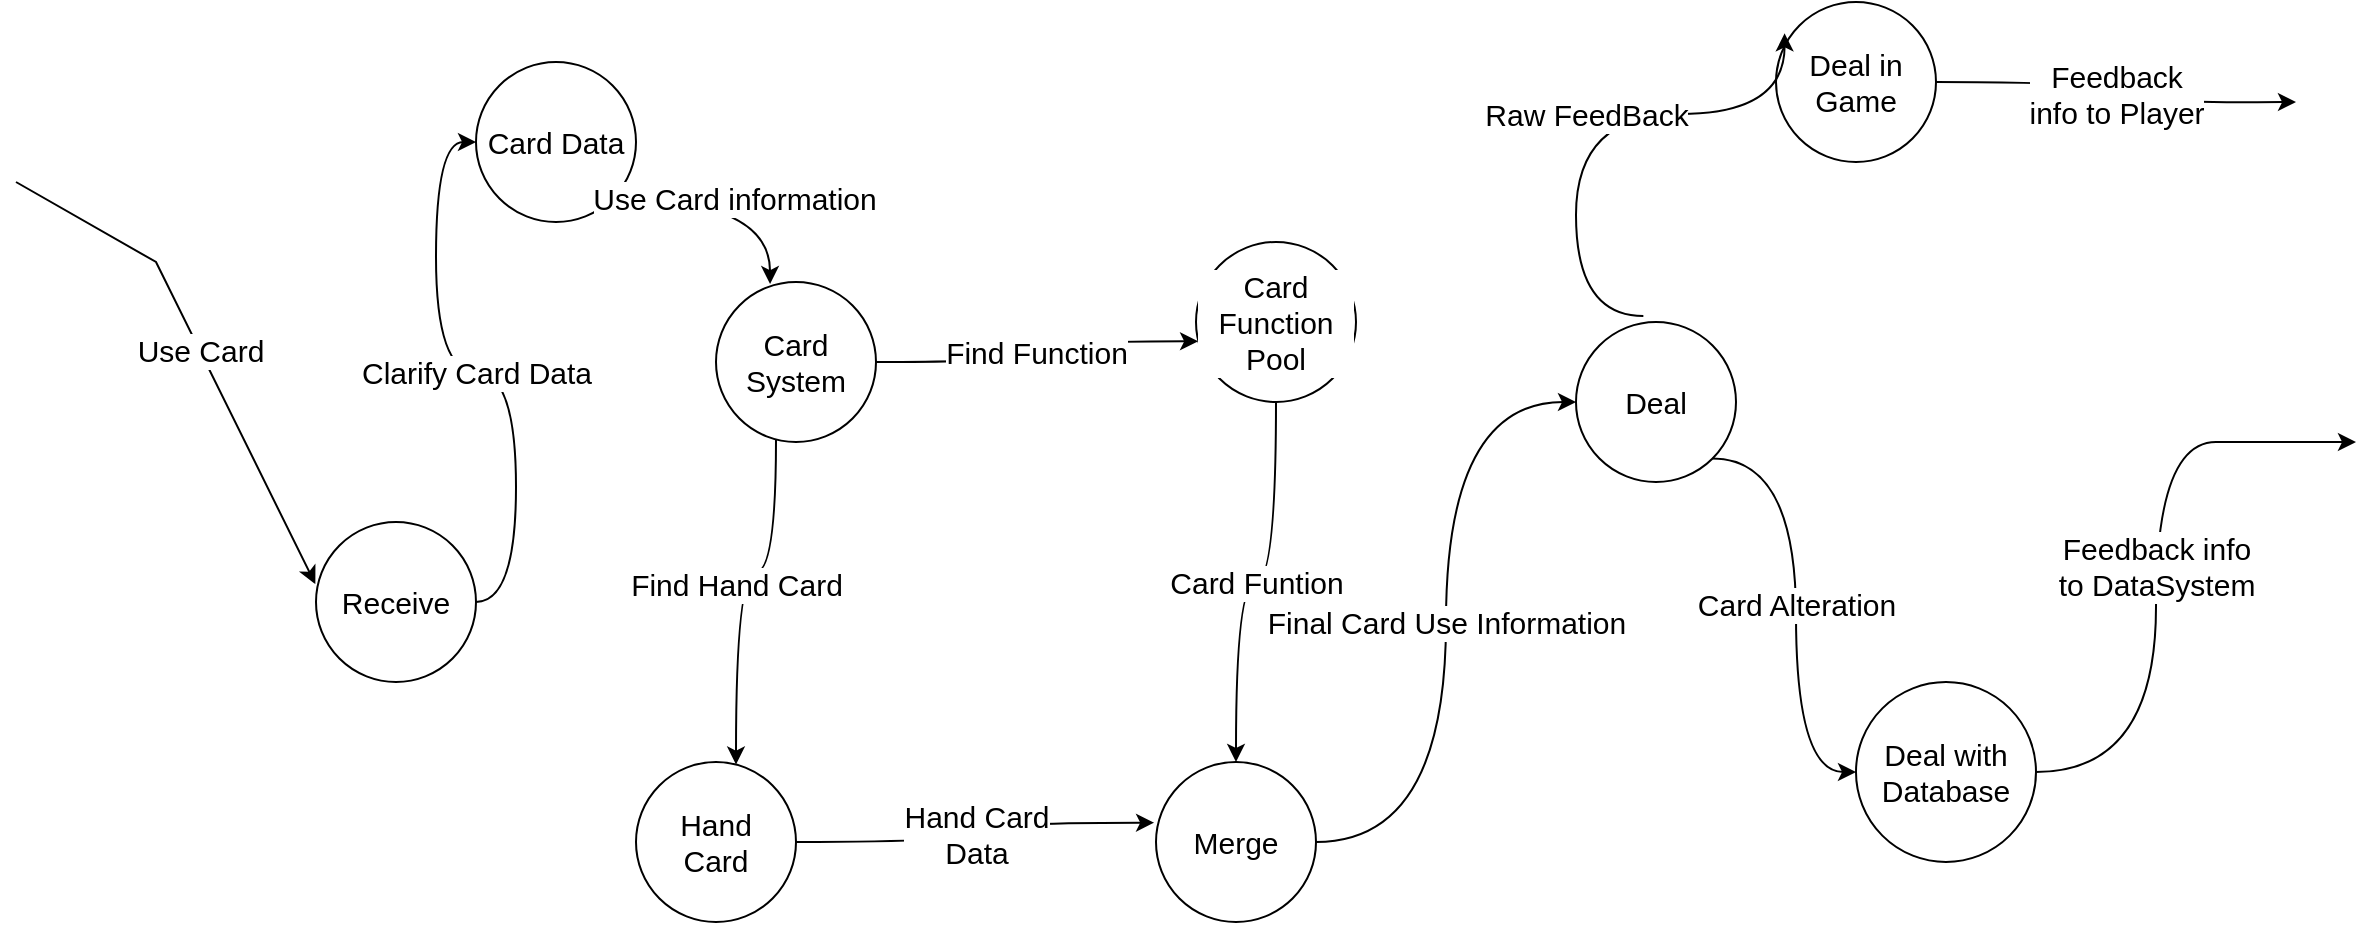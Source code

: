 <mxfile version="24.8.6">
  <diagram name="第 1 页" id="xAYFOKrb2QmvivIo7eho">
    <mxGraphModel dx="1866" dy="1182" grid="1" gridSize="10" guides="1" tooltips="1" connect="1" arrows="1" fold="1" page="1" pageScale="1" pageWidth="1390" pageHeight="980" math="0" shadow="0">
      <root>
        <mxCell id="0" />
        <mxCell id="1" parent="0" />
        <mxCell id="BTzateQKtIyurhF0B4lp-12" value="Clarify Card Data" style="edgeStyle=orthogonalEdgeStyle;rounded=0;orthogonalLoop=1;jettySize=auto;html=1;exitX=1;exitY=0.5;exitDx=0;exitDy=0;entryX=0;entryY=0.5;entryDx=0;entryDy=0;curved=1;fontSize=15;" edge="1" parent="1" source="BTzateQKtIyurhF0B4lp-1" target="BTzateQKtIyurhF0B4lp-6">
          <mxGeometry relative="1" as="geometry" />
        </mxCell>
        <mxCell id="BTzateQKtIyurhF0B4lp-1" value="Receive" style="ellipse;whiteSpace=wrap;html=1;aspect=fixed;fontSize=15;" vertex="1" parent="1">
          <mxGeometry x="250" y="410" width="80" height="80" as="geometry" />
        </mxCell>
        <mxCell id="BTzateQKtIyurhF0B4lp-2" value="Use Card" style="endArrow=classic;html=1;rounded=0;entryX=-0.004;entryY=0.388;entryDx=0;entryDy=0;entryPerimeter=0;fontSize=15;" edge="1" parent="1" target="BTzateQKtIyurhF0B4lp-1">
          <mxGeometry width="50" height="50" relative="1" as="geometry">
            <mxPoint x="100" y="240" as="sourcePoint" />
            <mxPoint x="120" y="150" as="targetPoint" />
            <Array as="points">
              <mxPoint x="170" y="280" />
            </Array>
          </mxGeometry>
        </mxCell>
        <mxCell id="BTzateQKtIyurhF0B4lp-6" value="Card Data" style="ellipse;whiteSpace=wrap;html=1;aspect=fixed;fontSize=15;" vertex="1" parent="1">
          <mxGeometry x="330" y="180" width="80" height="80" as="geometry" />
        </mxCell>
        <mxCell id="BTzateQKtIyurhF0B4lp-21" value="Find Hand Card" style="edgeStyle=orthogonalEdgeStyle;shape=connector;curved=1;rounded=0;orthogonalLoop=1;jettySize=auto;html=1;strokeColor=default;align=center;verticalAlign=middle;fontFamily=Helvetica;fontSize=15;fontColor=default;labelBackgroundColor=default;endArrow=classic;" edge="1" parent="1" source="BTzateQKtIyurhF0B4lp-13" target="BTzateQKtIyurhF0B4lp-16">
          <mxGeometry x="0.009" relative="1" as="geometry">
            <Array as="points">
              <mxPoint x="480" y="435" />
              <mxPoint x="460" y="435" />
            </Array>
            <mxPoint as="offset" />
          </mxGeometry>
        </mxCell>
        <mxCell id="BTzateQKtIyurhF0B4lp-13" value="Card System" style="ellipse;whiteSpace=wrap;html=1;aspect=fixed;fontSize=15;" vertex="1" parent="1">
          <mxGeometry x="450" y="290" width="80" height="80" as="geometry" />
        </mxCell>
        <mxCell id="BTzateQKtIyurhF0B4lp-15" value="Use Card information" style="endArrow=classic;html=1;rounded=0;strokeColor=default;align=center;verticalAlign=middle;fontFamily=Helvetica;fontSize=15;fontColor=default;labelBackgroundColor=default;edgeStyle=orthogonalEdgeStyle;curved=1;exitX=1;exitY=1;exitDx=0;exitDy=0;entryX=0.338;entryY=0.013;entryDx=0;entryDy=0;entryPerimeter=0;" edge="1" parent="1" source="BTzateQKtIyurhF0B4lp-6" target="BTzateQKtIyurhF0B4lp-13">
          <mxGeometry width="50" height="50" relative="1" as="geometry">
            <mxPoint x="440" y="260" as="sourcePoint" />
            <mxPoint x="490" y="210" as="targetPoint" />
          </mxGeometry>
        </mxCell>
        <mxCell id="BTzateQKtIyurhF0B4lp-16" value="&lt;div style=&quot;font-size: 15px;&quot;&gt;Hand&lt;/div&gt;Card" style="ellipse;whiteSpace=wrap;html=1;aspect=fixed;fontFamily=Helvetica;fontSize=15;fontColor=default;labelBackgroundColor=default;" vertex="1" parent="1">
          <mxGeometry x="410" y="530" width="80" height="80" as="geometry" />
        </mxCell>
        <mxCell id="BTzateQKtIyurhF0B4lp-25" value="Card Funtion" style="edgeStyle=orthogonalEdgeStyle;shape=connector;curved=1;rounded=0;orthogonalLoop=1;jettySize=auto;html=1;entryX=0.5;entryY=0;entryDx=0;entryDy=0;strokeColor=default;align=center;verticalAlign=middle;fontFamily=Helvetica;fontSize=15;fontColor=default;labelBackgroundColor=default;endArrow=classic;" edge="1" parent="1" source="BTzateQKtIyurhF0B4lp-17" target="BTzateQKtIyurhF0B4lp-22">
          <mxGeometry relative="1" as="geometry">
            <mxPoint x="780" y="420" as="targetPoint" />
          </mxGeometry>
        </mxCell>
        <mxCell id="BTzateQKtIyurhF0B4lp-17" value="Card Function&lt;div style=&quot;font-size: 15px;&quot;&gt;Pool&lt;/div&gt;" style="ellipse;whiteSpace=wrap;html=1;aspect=fixed;fontFamily=Helvetica;fontSize=15;fontColor=default;labelBackgroundColor=default;" vertex="1" parent="1">
          <mxGeometry x="690" y="270" width="80" height="80" as="geometry" />
        </mxCell>
        <mxCell id="BTzateQKtIyurhF0B4lp-20" value="Find Function" style="edgeStyle=orthogonalEdgeStyle;shape=connector;curved=1;rounded=0;orthogonalLoop=1;jettySize=auto;html=1;entryX=0.013;entryY=0.621;entryDx=0;entryDy=0;entryPerimeter=0;strokeColor=default;align=center;verticalAlign=middle;fontFamily=Helvetica;fontSize=15;fontColor=default;labelBackgroundColor=default;endArrow=classic;" edge="1" parent="1" source="BTzateQKtIyurhF0B4lp-13" target="BTzateQKtIyurhF0B4lp-17">
          <mxGeometry relative="1" as="geometry" />
        </mxCell>
        <mxCell id="BTzateQKtIyurhF0B4lp-28" value="Final Card Use Information" style="edgeStyle=orthogonalEdgeStyle;shape=connector;curved=1;rounded=0;orthogonalLoop=1;jettySize=auto;html=1;entryX=0;entryY=0.5;entryDx=0;entryDy=0;strokeColor=default;align=center;verticalAlign=middle;fontFamily=Helvetica;fontSize=15;fontColor=default;labelBackgroundColor=default;endArrow=classic;" edge="1" parent="1" source="BTzateQKtIyurhF0B4lp-22" target="BTzateQKtIyurhF0B4lp-26">
          <mxGeometry relative="1" as="geometry" />
        </mxCell>
        <mxCell id="BTzateQKtIyurhF0B4lp-38" style="edgeStyle=orthogonalEdgeStyle;shape=connector;curved=1;rounded=0;orthogonalLoop=1;jettySize=auto;html=1;exitX=0.5;exitY=0;exitDx=0;exitDy=0;strokeColor=default;align=center;verticalAlign=middle;fontFamily=Helvetica;fontSize=11;fontColor=default;labelBackgroundColor=default;endArrow=classic;" edge="1" parent="1" source="BTzateQKtIyurhF0B4lp-22">
          <mxGeometry relative="1" as="geometry">
            <mxPoint x="709.385" y="550.0" as="targetPoint" />
          </mxGeometry>
        </mxCell>
        <mxCell id="BTzateQKtIyurhF0B4lp-22" value="Merge" style="ellipse;whiteSpace=wrap;html=1;aspect=fixed;fontFamily=Helvetica;fontSize=15;fontColor=default;labelBackgroundColor=default;" vertex="1" parent="1">
          <mxGeometry x="670" y="530" width="80" height="80" as="geometry" />
        </mxCell>
        <mxCell id="BTzateQKtIyurhF0B4lp-23" value="Hand Card&lt;div style=&quot;font-size: 15px;&quot;&gt;Data&lt;/div&gt;" style="edgeStyle=orthogonalEdgeStyle;shape=connector;curved=1;rounded=0;orthogonalLoop=1;jettySize=auto;html=1;entryX=-0.012;entryY=0.379;entryDx=0;entryDy=0;entryPerimeter=0;strokeColor=default;align=center;verticalAlign=middle;fontFamily=Helvetica;fontSize=15;fontColor=default;labelBackgroundColor=default;endArrow=classic;" edge="1" parent="1" source="BTzateQKtIyurhF0B4lp-16" target="BTzateQKtIyurhF0B4lp-22">
          <mxGeometry relative="1" as="geometry" />
        </mxCell>
        <mxCell id="BTzateQKtIyurhF0B4lp-26" value="Deal" style="ellipse;whiteSpace=wrap;html=1;aspect=fixed;fontFamily=Helvetica;fontSize=15;fontColor=default;labelBackgroundColor=default;" vertex="1" parent="1">
          <mxGeometry x="880" y="310" width="80" height="80" as="geometry" />
        </mxCell>
        <mxCell id="BTzateQKtIyurhF0B4lp-29" value="Deal in&lt;div style=&quot;font-size: 15px;&quot;&gt;Game&lt;/div&gt;" style="ellipse;whiteSpace=wrap;html=1;aspect=fixed;fontFamily=Helvetica;fontSize=15;fontColor=default;labelBackgroundColor=default;" vertex="1" parent="1">
          <mxGeometry x="980" y="150" width="80" height="80" as="geometry" />
        </mxCell>
        <mxCell id="BTzateQKtIyurhF0B4lp-30" value="Deal with&lt;div style=&quot;font-size: 15px;&quot;&gt;Database&lt;/div&gt;" style="ellipse;whiteSpace=wrap;html=1;aspect=fixed;fontFamily=Helvetica;fontSize=15;fontColor=default;labelBackgroundColor=default;" vertex="1" parent="1">
          <mxGeometry x="1020" y="490" width="90" height="90" as="geometry" />
        </mxCell>
        <mxCell id="BTzateQKtIyurhF0B4lp-32" value="Raw FeedBack" style="endArrow=classic;html=1;rounded=0;strokeColor=default;align=center;verticalAlign=middle;fontFamily=Helvetica;fontSize=15;fontColor=default;labelBackgroundColor=default;edgeStyle=orthogonalEdgeStyle;curved=1;exitX=0.421;exitY=-0.037;exitDx=0;exitDy=0;exitPerimeter=0;entryX=0.054;entryY=0.196;entryDx=0;entryDy=0;entryPerimeter=0;" edge="1" parent="1" source="BTzateQKtIyurhF0B4lp-26" target="BTzateQKtIyurhF0B4lp-29">
          <mxGeometry width="50" height="50" relative="1" as="geometry">
            <mxPoint x="750" y="290" as="sourcePoint" />
            <mxPoint x="800" y="240" as="targetPoint" />
            <Array as="points">
              <mxPoint x="880" y="307" />
              <mxPoint x="880" y="206" />
            </Array>
          </mxGeometry>
        </mxCell>
        <mxCell id="BTzateQKtIyurhF0B4lp-34" value="Card Alteration" style="endArrow=classic;html=1;rounded=0;strokeColor=default;align=center;verticalAlign=middle;fontFamily=Helvetica;fontSize=15;fontColor=default;labelBackgroundColor=default;edgeStyle=orthogonalEdgeStyle;curved=1;exitX=1;exitY=1;exitDx=0;exitDy=0;entryX=0;entryY=0.5;entryDx=0;entryDy=0;" edge="1" parent="1" source="BTzateQKtIyurhF0B4lp-26" target="BTzateQKtIyurhF0B4lp-30">
          <mxGeometry width="50" height="50" relative="1" as="geometry">
            <mxPoint x="960" y="350" as="sourcePoint" />
            <mxPoint x="1010" y="300" as="targetPoint" />
          </mxGeometry>
        </mxCell>
        <mxCell id="BTzateQKtIyurhF0B4lp-35" value="Feedback&lt;div style=&quot;font-size: 15px;&quot;&gt;info to Player&lt;/div&gt;" style="endArrow=classic;html=1;rounded=0;strokeColor=default;align=center;verticalAlign=middle;fontFamily=Helvetica;fontSize=15;fontColor=default;labelBackgroundColor=default;edgeStyle=orthogonalEdgeStyle;curved=1;exitX=1;exitY=0.5;exitDx=0;exitDy=0;" edge="1" parent="1" source="BTzateQKtIyurhF0B4lp-29">
          <mxGeometry width="50" height="50" relative="1" as="geometry">
            <mxPoint x="1090" y="250" as="sourcePoint" />
            <mxPoint x="1240" y="200" as="targetPoint" />
          </mxGeometry>
        </mxCell>
        <mxCell id="BTzateQKtIyurhF0B4lp-36" value="Feedback info&lt;div style=&quot;font-size: 15px;&quot;&gt;to DataSystem&lt;/div&gt;" style="endArrow=classic;html=1;rounded=0;strokeColor=default;align=center;verticalAlign=middle;fontFamily=Helvetica;fontSize=15;fontColor=default;labelBackgroundColor=default;edgeStyle=orthogonalEdgeStyle;curved=1;exitX=1;exitY=0.5;exitDx=0;exitDy=0;" edge="1" parent="1" source="BTzateQKtIyurhF0B4lp-30">
          <mxGeometry x="0.003" width="50" height="50" relative="1" as="geometry">
            <mxPoint x="1120" y="380" as="sourcePoint" />
            <mxPoint x="1270" y="370" as="targetPoint" />
            <Array as="points">
              <mxPoint x="1170" y="535" />
              <mxPoint x="1170" y="370" />
              <mxPoint x="1230" y="370" />
            </Array>
            <mxPoint as="offset" />
          </mxGeometry>
        </mxCell>
      </root>
    </mxGraphModel>
  </diagram>
</mxfile>

